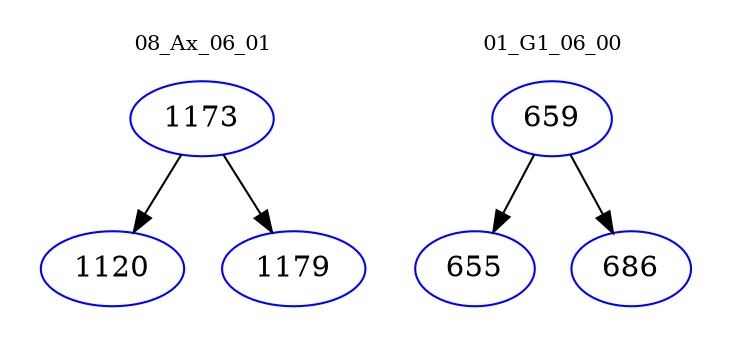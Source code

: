 digraph{
subgraph cluster_0 {
color = white
label = "08_Ax_06_01";
fontsize=10;
T0_1173 [label="1173", color="blue"]
T0_1173 -> T0_1120 [color="black"]
T0_1120 [label="1120", color="blue"]
T0_1173 -> T0_1179 [color="black"]
T0_1179 [label="1179", color="blue"]
}
subgraph cluster_1 {
color = white
label = "01_G1_06_00";
fontsize=10;
T1_659 [label="659", color="blue"]
T1_659 -> T1_655 [color="black"]
T1_655 [label="655", color="blue"]
T1_659 -> T1_686 [color="black"]
T1_686 [label="686", color="blue"]
}
}
